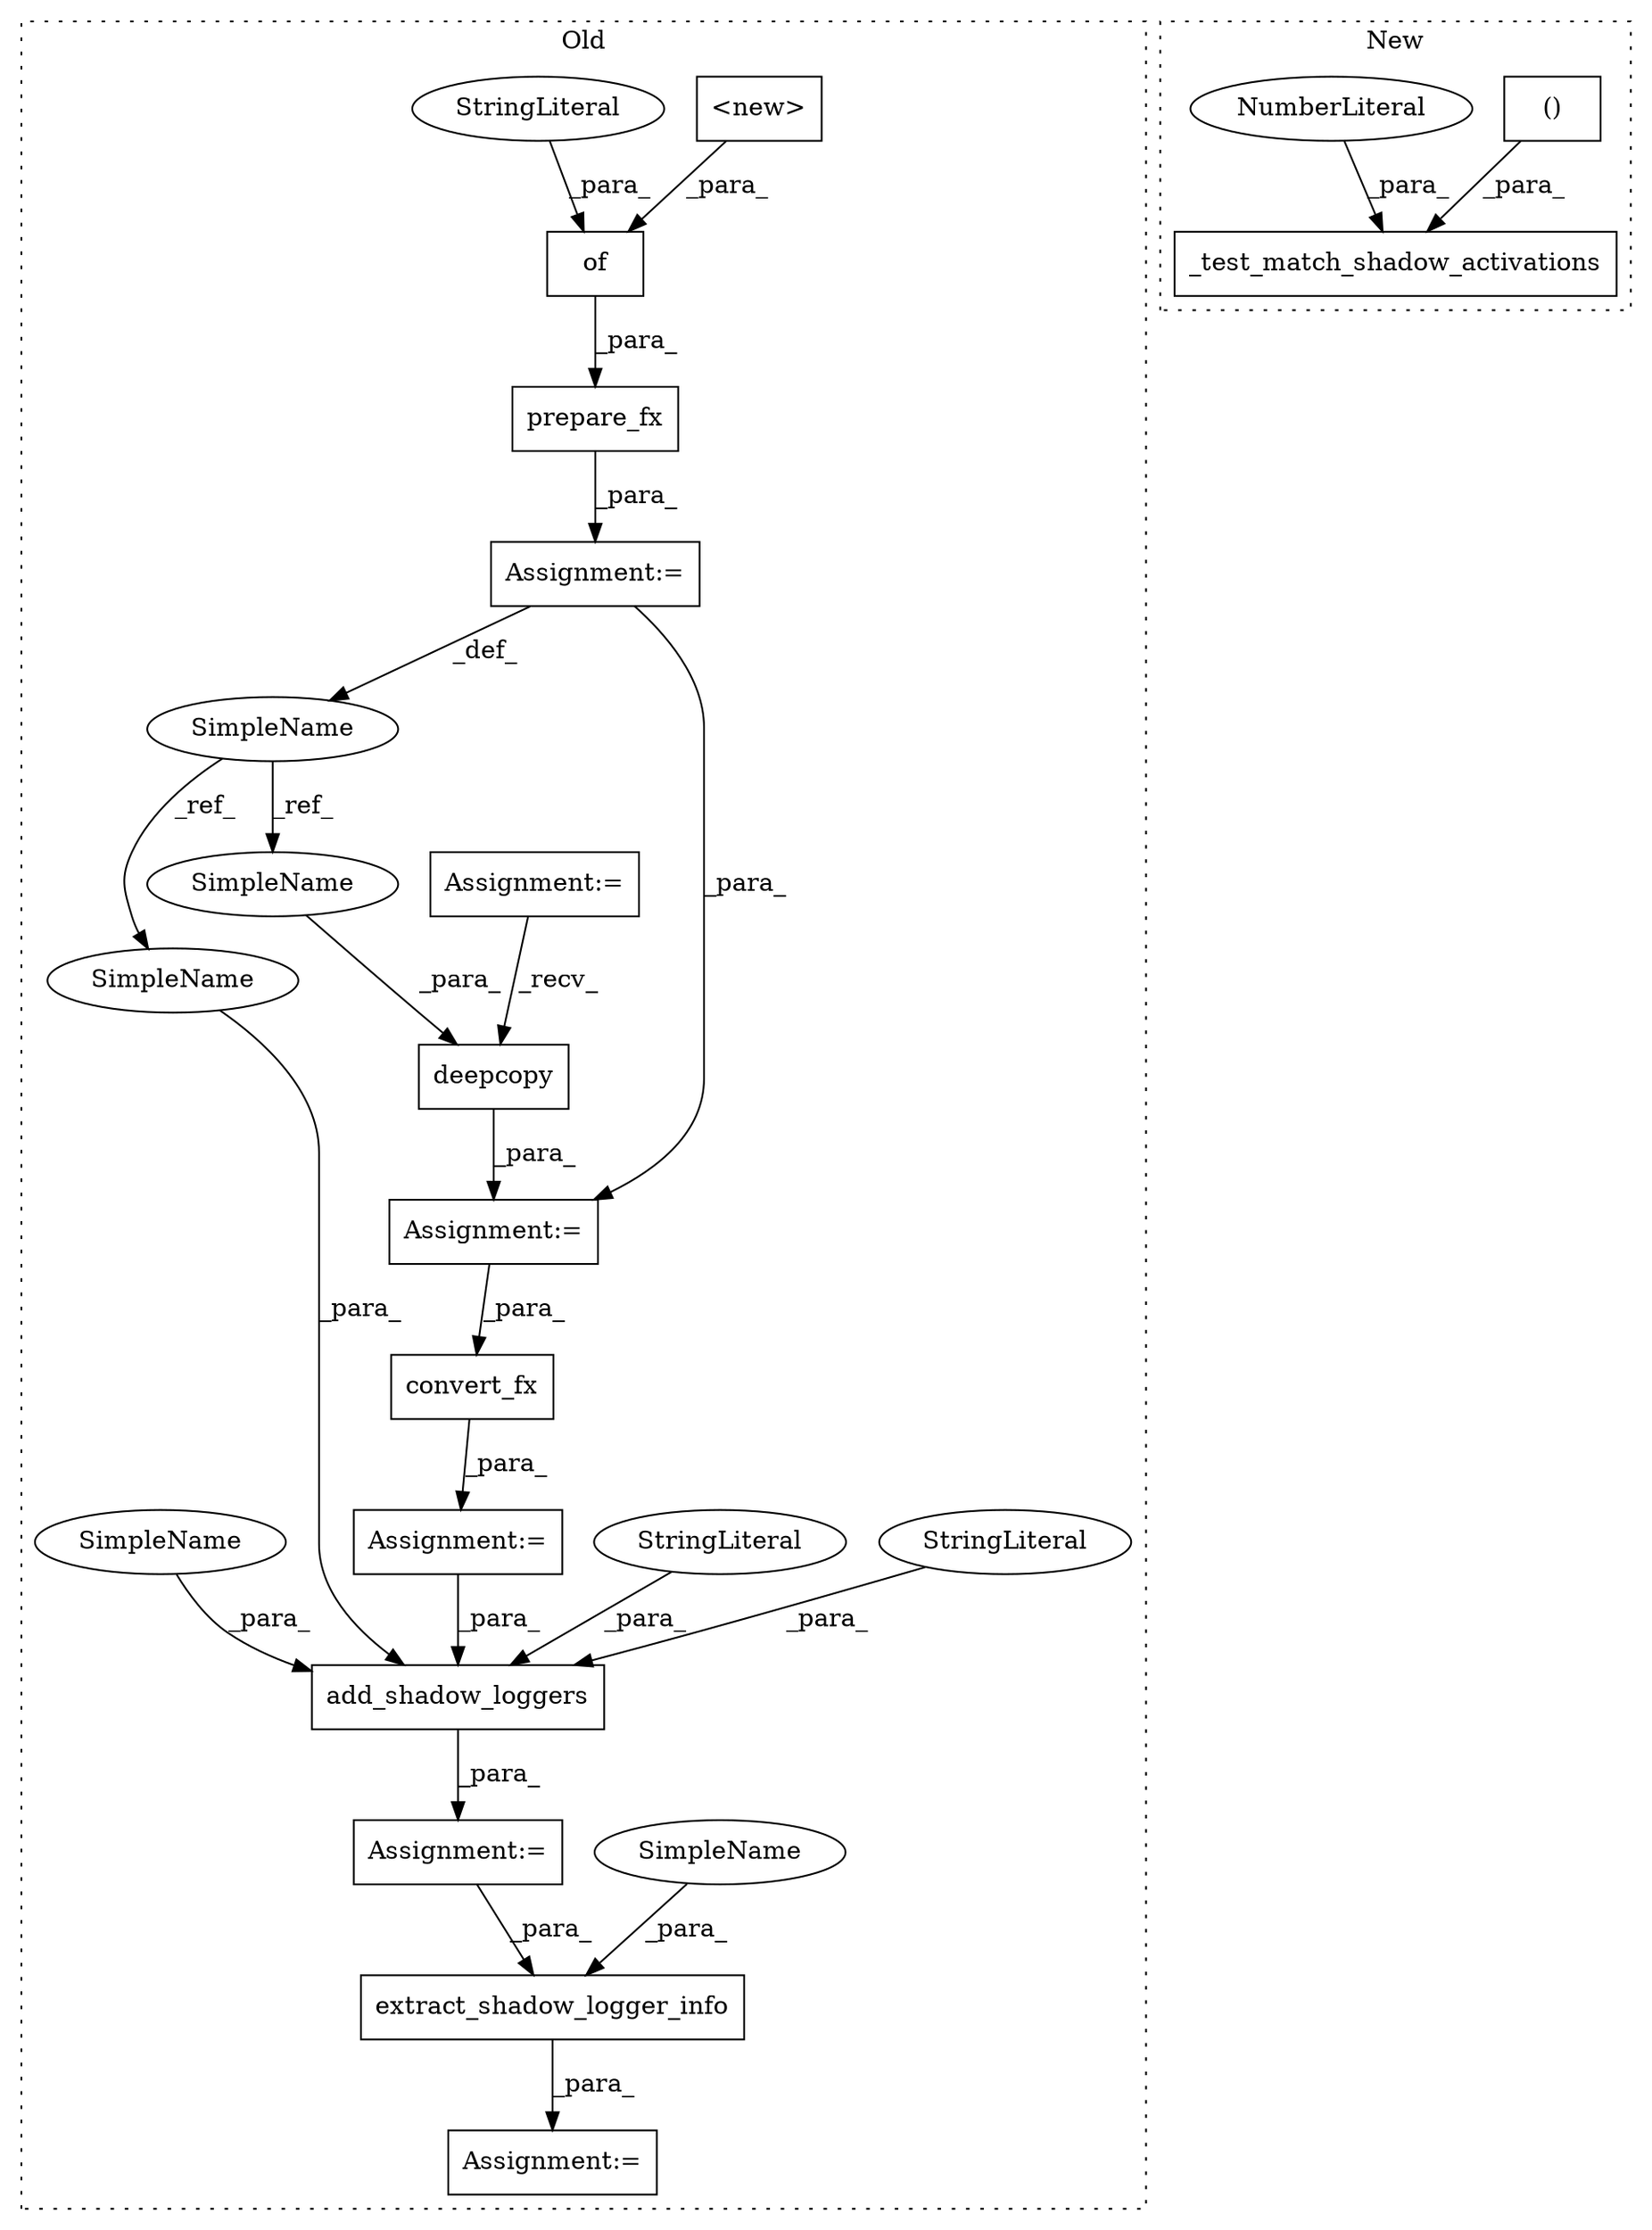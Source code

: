 digraph G {
subgraph cluster0 {
1 [label="add_shadow_loggers" a="32" s="42021,42081" l="19,1" shape="box"];
5 [label="StringLiteral" a="45" s="42040" l="15" shape="ellipse"];
6 [label="StringLiteral" a="45" s="42059" l="6" shape="ellipse"];
7 [label="prepare_fx" a="32" s="41851,41915" l="11,1" shape="box"];
8 [label="SimpleName" a="42" s="41848" l="2" shape="ellipse"];
9 [label="deepcopy" a="32" s="41961,41972" l="9,1" shape="box"];
10 [label="convert_fx" a="32" s="41982,42000" l="11,1" shape="box"];
11 [label="of" a="32" s="41868,41914" l="3,1" shape="box"];
12 [label="<new>" a="14" s="41874" l="40" shape="box"];
13 [label="Assignment:=" a="7" s="41981" l="1" shape="box"];
14 [label="Assignment:=" a="7" s="41955" l="1" shape="box"];
15 [label="Assignment:=" a="7" s="42219" l="1" shape="box"];
16 [label="Assignment:=" a="7" s="41850" l="1" shape="box"];
17 [label="StringLiteral" a="45" s="41871" l="2" shape="ellipse"];
18 [label="Assignment:=" a="7" s="41044" l="4" shape="box"];
19 [label="extract_shadow_logger_info" a="32" s="42220,42273" l="27,1" shape="box"];
20 [label="Assignment:=" a="7" s="42020" l="1" shape="box"];
21 [label="SimpleName" a="42" s="41970" l="2" shape="ellipse"];
22 [label="SimpleName" a="42" s="42056" l="2" shape="ellipse"];
23 [label="SimpleName" a="42" s="42261" l="12" shape="ellipse"];
24 [label="SimpleName" a="42" s="42069" l="12" shape="ellipse"];
label = "Old";
style="dotted";
}
subgraph cluster1 {
2 [label="_test_match_shadow_activations" a="32" s="41211,41292" l="31,1" shape="box"];
3 [label="()" a="106" s="41249" l="40" shape="box"];
4 [label="NumberLiteral" a="34" s="41291" l="1" shape="ellipse"];
label = "New";
style="dotted";
}
1 -> 20 [label="_para_"];
3 -> 2 [label="_para_"];
4 -> 2 [label="_para_"];
5 -> 1 [label="_para_"];
6 -> 1 [label="_para_"];
7 -> 16 [label="_para_"];
8 -> 21 [label="_ref_"];
8 -> 22 [label="_ref_"];
9 -> 14 [label="_para_"];
10 -> 13 [label="_para_"];
11 -> 7 [label="_para_"];
12 -> 11 [label="_para_"];
13 -> 1 [label="_para_"];
14 -> 10 [label="_para_"];
16 -> 14 [label="_para_"];
16 -> 8 [label="_def_"];
17 -> 11 [label="_para_"];
18 -> 9 [label="_recv_"];
19 -> 15 [label="_para_"];
20 -> 19 [label="_para_"];
21 -> 9 [label="_para_"];
22 -> 1 [label="_para_"];
23 -> 19 [label="_para_"];
24 -> 1 [label="_para_"];
}